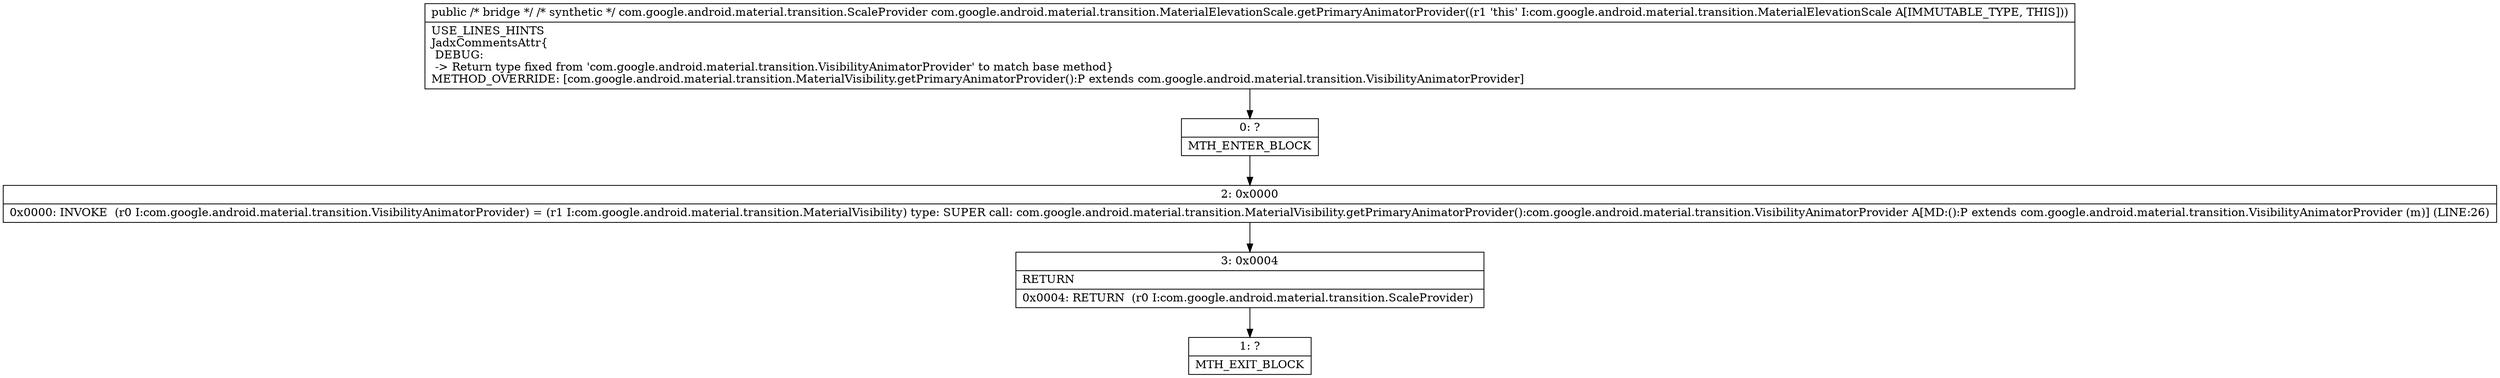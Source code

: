 digraph "CFG forcom.google.android.material.transition.MaterialElevationScale.getPrimaryAnimatorProvider()Lcom\/google\/android\/material\/transition\/VisibilityAnimatorProvider;" {
Node_0 [shape=record,label="{0\:\ ?|MTH_ENTER_BLOCK\l}"];
Node_2 [shape=record,label="{2\:\ 0x0000|0x0000: INVOKE  (r0 I:com.google.android.material.transition.VisibilityAnimatorProvider) = (r1 I:com.google.android.material.transition.MaterialVisibility) type: SUPER call: com.google.android.material.transition.MaterialVisibility.getPrimaryAnimatorProvider():com.google.android.material.transition.VisibilityAnimatorProvider A[MD:():P extends com.google.android.material.transition.VisibilityAnimatorProvider (m)] (LINE:26)\l}"];
Node_3 [shape=record,label="{3\:\ 0x0004|RETURN\l|0x0004: RETURN  (r0 I:com.google.android.material.transition.ScaleProvider) \l}"];
Node_1 [shape=record,label="{1\:\ ?|MTH_EXIT_BLOCK\l}"];
MethodNode[shape=record,label="{public \/* bridge *\/ \/* synthetic *\/ com.google.android.material.transition.ScaleProvider com.google.android.material.transition.MaterialElevationScale.getPrimaryAnimatorProvider((r1 'this' I:com.google.android.material.transition.MaterialElevationScale A[IMMUTABLE_TYPE, THIS]))  | USE_LINES_HINTS\lJadxCommentsAttr\{\l DEBUG: \l \-\> Return type fixed from 'com.google.android.material.transition.VisibilityAnimatorProvider' to match base method\}\lMETHOD_OVERRIDE: [com.google.android.material.transition.MaterialVisibility.getPrimaryAnimatorProvider():P extends com.google.android.material.transition.VisibilityAnimatorProvider]\l}"];
MethodNode -> Node_0;Node_0 -> Node_2;
Node_2 -> Node_3;
Node_3 -> Node_1;
}

